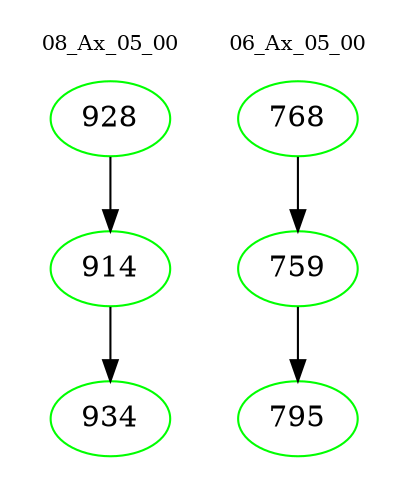 digraph{
subgraph cluster_0 {
color = white
label = "08_Ax_05_00";
fontsize=10;
T0_928 [label="928", color="green"]
T0_928 -> T0_914 [color="black"]
T0_914 [label="914", color="green"]
T0_914 -> T0_934 [color="black"]
T0_934 [label="934", color="green"]
}
subgraph cluster_1 {
color = white
label = "06_Ax_05_00";
fontsize=10;
T1_768 [label="768", color="green"]
T1_768 -> T1_759 [color="black"]
T1_759 [label="759", color="green"]
T1_759 -> T1_795 [color="black"]
T1_795 [label="795", color="green"]
}
}
